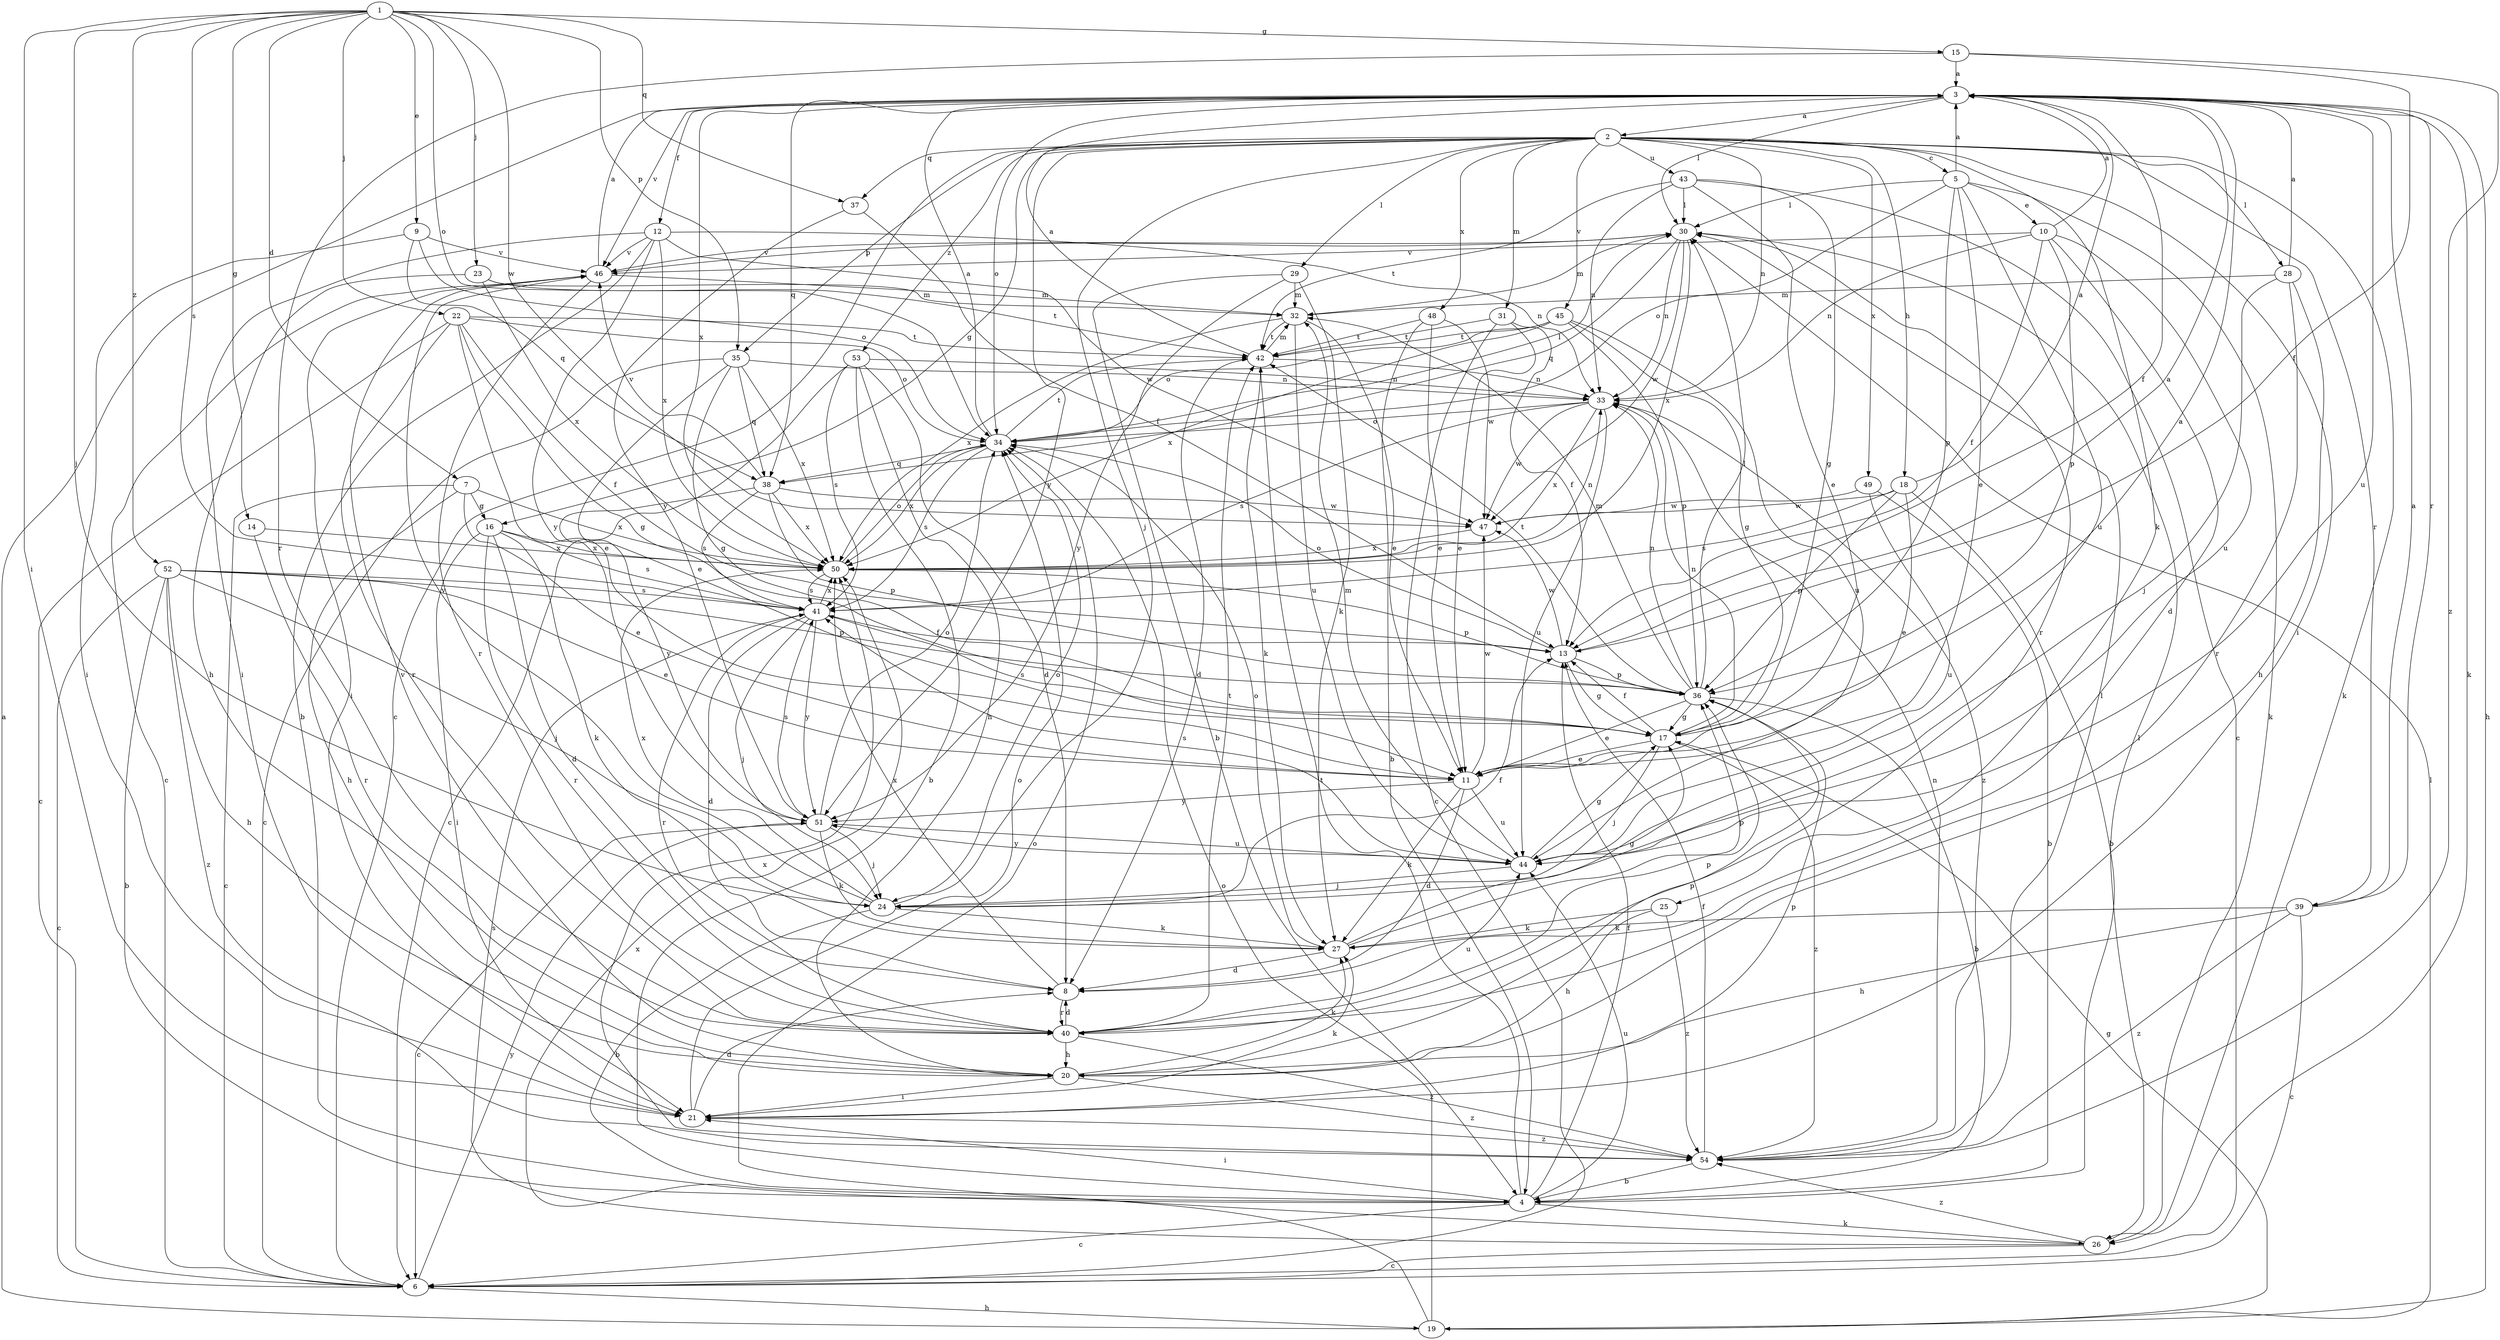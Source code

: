 strict digraph  {
	3 -> 2 [label=a];
	5 -> 3 [label=a];
	10 -> 3 [label=a];
	13 -> 3 [label=a];
	15 -> 3 [label=a];
	17 -> 3 [label=a];
	18 -> 3 [label=a];
	19 -> 3 [label=a];
	28 -> 3 [label=a];
	34 -> 3 [label=a];
	39 -> 3 [label=a];
	42 -> 3 [label=a];
	46 -> 3 [label=a];
	12 -> 4 [label=b];
	18 -> 4 [label=b];
	24 -> 4 [label=b];
	29 -> 4 [label=b];
	36 -> 4 [label=b];
	48 -> 4 [label=b];
	49 -> 4 [label=b];
	52 -> 4 [label=b];
	53 -> 4 [label=b];
	54 -> 4 [label=b];
	2 -> 5 [label=c];
	2 -> 6 [label=c];
	4 -> 6 [label=c];
	7 -> 6 [label=c];
	22 -> 6 [label=c];
	26 -> 6 [label=c];
	31 -> 6 [label=c];
	35 -> 6 [label=c];
	39 -> 6 [label=c];
	43 -> 6 [label=c];
	46 -> 6 [label=c];
	51 -> 6 [label=c];
	52 -> 6 [label=c];
	53 -> 6 [label=c];
	1 -> 7 [label=d];
	10 -> 8 [label=d];
	11 -> 8 [label=d];
	16 -> 8 [label=d];
	21 -> 8 [label=d];
	27 -> 8 [label=d];
	40 -> 8 [label=d];
	41 -> 8 [label=d];
	42 -> 8 [label=d];
	53 -> 8 [label=d];
	1 -> 9 [label=e];
	5 -> 10 [label=e];
	5 -> 11 [label=e];
	7 -> 11 [label=e];
	17 -> 11 [label=e];
	18 -> 11 [label=e];
	22 -> 11 [label=e];
	31 -> 11 [label=e];
	32 -> 11 [label=e];
	35 -> 11 [label=e];
	36 -> 11 [label=e];
	43 -> 11 [label=e];
	48 -> 11 [label=e];
	52 -> 11 [label=e];
	3 -> 12 [label=f];
	3 -> 13 [label=f];
	4 -> 13 [label=f];
	10 -> 13 [label=f];
	15 -> 13 [label=f];
	17 -> 13 [label=f];
	22 -> 13 [label=f];
	24 -> 13 [label=f];
	31 -> 13 [label=f];
	37 -> 13 [label=f];
	41 -> 13 [label=f];
	54 -> 13 [label=f];
	1 -> 14 [label=g];
	1 -> 15 [label=g];
	2 -> 16 [label=g];
	7 -> 16 [label=g];
	13 -> 17 [label=g];
	19 -> 17 [label=g];
	22 -> 17 [label=g];
	27 -> 17 [label=g];
	35 -> 17 [label=g];
	36 -> 17 [label=g];
	43 -> 17 [label=g];
	44 -> 17 [label=g];
	45 -> 17 [label=g];
	2 -> 18 [label=h];
	3 -> 19 [label=h];
	6 -> 19 [label=h];
	7 -> 20 [label=h];
	23 -> 20 [label=h];
	25 -> 20 [label=h];
	28 -> 20 [label=h];
	39 -> 20 [label=h];
	40 -> 20 [label=h];
	52 -> 20 [label=h];
	53 -> 20 [label=h];
	1 -> 21 [label=i];
	2 -> 21 [label=i];
	4 -> 21 [label=i];
	9 -> 21 [label=i];
	12 -> 21 [label=i];
	16 -> 21 [label=i];
	20 -> 21 [label=i];
	46 -> 21 [label=i];
	1 -> 22 [label=j];
	1 -> 23 [label=j];
	1 -> 24 [label=j];
	2 -> 24 [label=j];
	17 -> 24 [label=j];
	28 -> 24 [label=j];
	41 -> 24 [label=j];
	44 -> 24 [label=j];
	51 -> 24 [label=j];
	52 -> 24 [label=j];
	2 -> 25 [label=k];
	2 -> 26 [label=k];
	3 -> 26 [label=k];
	4 -> 26 [label=k];
	5 -> 26 [label=k];
	11 -> 27 [label=k];
	16 -> 27 [label=k];
	20 -> 27 [label=k];
	21 -> 27 [label=k];
	24 -> 27 [label=k];
	25 -> 27 [label=k];
	29 -> 27 [label=k];
	39 -> 27 [label=k];
	42 -> 27 [label=k];
	51 -> 27 [label=k];
	2 -> 28 [label=l];
	2 -> 29 [label=l];
	3 -> 30 [label=l];
	5 -> 30 [label=l];
	19 -> 30 [label=l];
	26 -> 30 [label=l];
	34 -> 30 [label=l];
	36 -> 30 [label=l];
	43 -> 30 [label=l];
	46 -> 30 [label=l];
	54 -> 30 [label=l];
	2 -> 31 [label=m];
	23 -> 32 [label=m];
	28 -> 32 [label=m];
	29 -> 32 [label=m];
	30 -> 32 [label=m];
	36 -> 32 [label=m];
	42 -> 32 [label=m];
	44 -> 32 [label=m];
	46 -> 32 [label=m];
	2 -> 33 [label=n];
	10 -> 33 [label=n];
	12 -> 33 [label=n];
	17 -> 33 [label=n];
	30 -> 33 [label=n];
	35 -> 33 [label=n];
	36 -> 33 [label=n];
	42 -> 33 [label=n];
	43 -> 33 [label=n];
	50 -> 33 [label=n];
	53 -> 33 [label=n];
	54 -> 33 [label=n];
	1 -> 34 [label=o];
	3 -> 34 [label=o];
	5 -> 34 [label=o];
	9 -> 34 [label=o];
	13 -> 34 [label=o];
	19 -> 34 [label=o];
	21 -> 34 [label=o];
	22 -> 34 [label=o];
	24 -> 34 [label=o];
	26 -> 34 [label=o];
	27 -> 34 [label=o];
	33 -> 34 [label=o];
	45 -> 34 [label=o];
	50 -> 34 [label=o];
	51 -> 34 [label=o];
	1 -> 35 [label=p];
	2 -> 35 [label=p];
	5 -> 36 [label=p];
	10 -> 36 [label=p];
	13 -> 36 [label=p];
	18 -> 36 [label=p];
	20 -> 36 [label=p];
	21 -> 36 [label=p];
	27 -> 36 [label=p];
	38 -> 36 [label=p];
	40 -> 36 [label=p];
	45 -> 36 [label=p];
	50 -> 36 [label=p];
	52 -> 36 [label=p];
	1 -> 37 [label=q];
	2 -> 37 [label=q];
	3 -> 38 [label=q];
	9 -> 38 [label=q];
	30 -> 38 [label=q];
	34 -> 38 [label=q];
	35 -> 38 [label=q];
	2 -> 39 [label=r];
	3 -> 39 [label=r];
	8 -> 40 [label=r];
	14 -> 40 [label=r];
	15 -> 40 [label=r];
	16 -> 40 [label=r];
	22 -> 40 [label=r];
	28 -> 40 [label=r];
	30 -> 40 [label=r];
	41 -> 40 [label=r];
	46 -> 40 [label=r];
	1 -> 41 [label=s];
	16 -> 41 [label=s];
	17 -> 41 [label=s];
	18 -> 41 [label=s];
	26 -> 41 [label=s];
	33 -> 41 [label=s];
	34 -> 41 [label=s];
	38 -> 41 [label=s];
	44 -> 41 [label=s];
	50 -> 41 [label=s];
	51 -> 41 [label=s];
	52 -> 41 [label=s];
	53 -> 41 [label=s];
	4 -> 42 [label=t];
	22 -> 42 [label=t];
	23 -> 42 [label=t];
	31 -> 42 [label=t];
	32 -> 42 [label=t];
	34 -> 42 [label=t];
	36 -> 42 [label=t];
	40 -> 42 [label=t];
	43 -> 42 [label=t];
	45 -> 42 [label=t];
	48 -> 42 [label=t];
	2 -> 43 [label=u];
	3 -> 44 [label=u];
	4 -> 44 [label=u];
	5 -> 44 [label=u];
	10 -> 44 [label=u];
	11 -> 44 [label=u];
	32 -> 44 [label=u];
	33 -> 44 [label=u];
	40 -> 44 [label=u];
	45 -> 44 [label=u];
	49 -> 44 [label=u];
	51 -> 44 [label=u];
	2 -> 45 [label=v];
	3 -> 46 [label=v];
	9 -> 46 [label=v];
	10 -> 46 [label=v];
	12 -> 46 [label=v];
	20 -> 46 [label=v];
	24 -> 46 [label=v];
	30 -> 46 [label=v];
	38 -> 46 [label=v];
	1 -> 47 [label=w];
	11 -> 47 [label=w];
	12 -> 47 [label=w];
	13 -> 47 [label=w];
	18 -> 47 [label=w];
	30 -> 47 [label=w];
	33 -> 47 [label=w];
	38 -> 47 [label=w];
	48 -> 47 [label=w];
	49 -> 47 [label=w];
	2 -> 48 [label=x];
	2 -> 49 [label=x];
	3 -> 50 [label=x];
	7 -> 50 [label=x];
	8 -> 50 [label=x];
	12 -> 50 [label=x];
	14 -> 50 [label=x];
	16 -> 50 [label=x];
	19 -> 50 [label=x];
	23 -> 50 [label=x];
	24 -> 50 [label=x];
	30 -> 50 [label=x];
	32 -> 50 [label=x];
	33 -> 50 [label=x];
	34 -> 50 [label=x];
	35 -> 50 [label=x];
	38 -> 50 [label=x];
	41 -> 50 [label=x];
	45 -> 50 [label=x];
	47 -> 50 [label=x];
	54 -> 50 [label=x];
	2 -> 51 [label=y];
	6 -> 51 [label=y];
	11 -> 51 [label=y];
	12 -> 51 [label=y];
	29 -> 51 [label=y];
	37 -> 51 [label=y];
	38 -> 51 [label=y];
	41 -> 51 [label=y];
	44 -> 51 [label=y];
	1 -> 52 [label=z];
	2 -> 53 [label=z];
	15 -> 54 [label=z];
	17 -> 54 [label=z];
	20 -> 54 [label=z];
	21 -> 54 [label=z];
	25 -> 54 [label=z];
	26 -> 54 [label=z];
	33 -> 54 [label=z];
	39 -> 54 [label=z];
	40 -> 54 [label=z];
	52 -> 54 [label=z];
}
